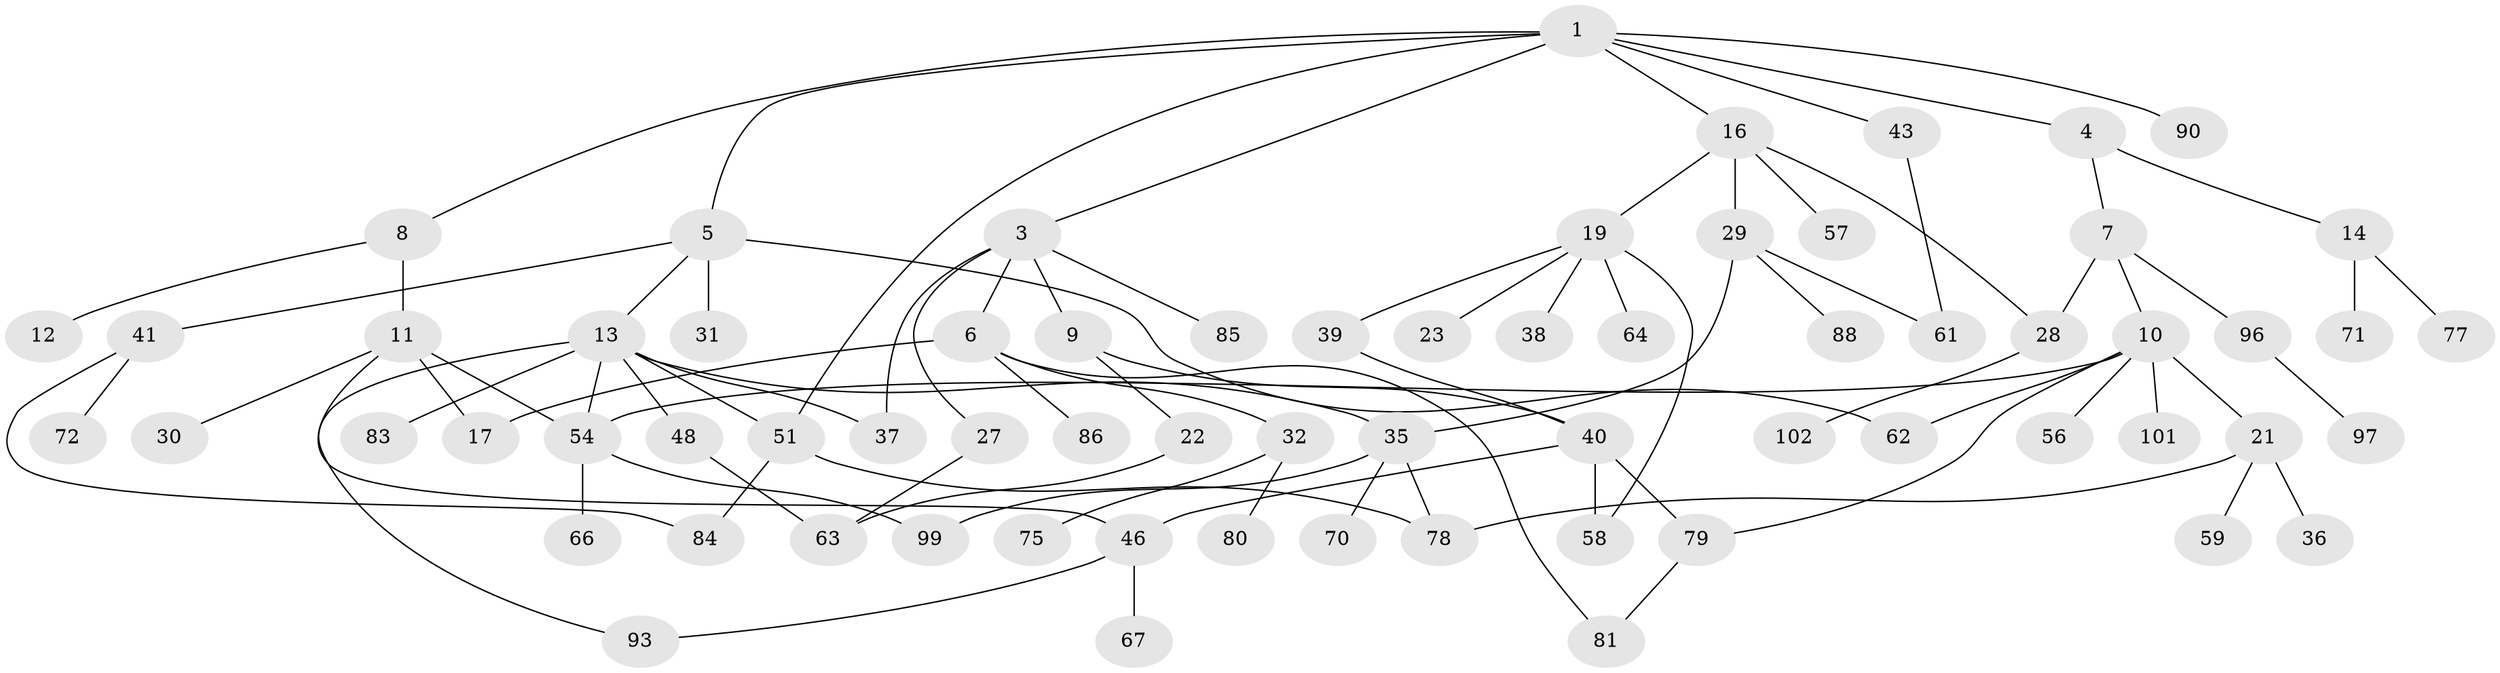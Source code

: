 // Generated by graph-tools (version 1.1) at 2025/23/03/03/25 07:23:31]
// undirected, 68 vertices, 88 edges
graph export_dot {
graph [start="1"]
  node [color=gray90,style=filled];
  1 [super="+2"];
  3 [super="+103"];
  4;
  5 [super="+18"];
  6 [super="+26"];
  7 [super="+89"];
  8;
  9;
  10 [super="+15"];
  11 [super="+24"];
  12;
  13 [super="+47"];
  14 [super="+50"];
  16 [super="+53"];
  17 [super="+20"];
  19 [super="+45"];
  21 [super="+25"];
  22;
  23 [super="+34"];
  27 [super="+69"];
  28 [super="+95"];
  29 [super="+74"];
  30 [super="+44"];
  31 [super="+33"];
  32 [super="+68"];
  35 [super="+52"];
  36;
  37;
  38 [super="+42"];
  39 [super="+55"];
  40 [super="+92"];
  41 [super="+49"];
  43;
  46 [super="+60"];
  48 [super="+98"];
  51 [super="+65"];
  54 [super="+76"];
  56;
  57;
  58;
  59;
  61;
  62 [super="+87"];
  63 [super="+82"];
  64;
  66 [super="+73"];
  67;
  70;
  71;
  72;
  75;
  77;
  78;
  79;
  80;
  81 [super="+91"];
  83 [super="+94"];
  84;
  85;
  86;
  88;
  90;
  93;
  96;
  97;
  99 [super="+100"];
  101;
  102;
  1 -- 5;
  1 -- 16;
  1 -- 43;
  1 -- 90;
  1 -- 51;
  1 -- 3;
  1 -- 4;
  1 -- 8;
  3 -- 6;
  3 -- 9;
  3 -- 27;
  3 -- 85;
  3 -- 37;
  4 -- 7;
  4 -- 14;
  5 -- 13;
  5 -- 41;
  5 -- 31;
  5 -- 62;
  6 -- 32;
  6 -- 81;
  6 -- 17;
  6 -- 86;
  7 -- 10;
  7 -- 28;
  7 -- 96;
  8 -- 11;
  8 -- 12;
  9 -- 22;
  9 -- 40;
  10 -- 56;
  10 -- 79;
  10 -- 101;
  10 -- 21;
  10 -- 62;
  10 -- 54;
  11 -- 17;
  11 -- 54;
  11 -- 46;
  11 -- 30;
  13 -- 35;
  13 -- 37;
  13 -- 54 [weight=2];
  13 -- 83;
  13 -- 48;
  13 -- 51;
  13 -- 93;
  14 -- 77;
  14 -- 71;
  16 -- 19;
  16 -- 28;
  16 -- 29;
  16 -- 57;
  19 -- 23;
  19 -- 38;
  19 -- 39;
  19 -- 64;
  19 -- 58;
  21 -- 59;
  21 -- 36;
  21 -- 78;
  22 -- 63;
  27 -- 63;
  28 -- 102;
  29 -- 35;
  29 -- 88;
  29 -- 61;
  32 -- 75;
  32 -- 80;
  35 -- 70;
  35 -- 99;
  35 -- 78;
  39 -- 40;
  40 -- 58;
  40 -- 79;
  40 -- 46;
  41 -- 72;
  41 -- 84;
  43 -- 61;
  46 -- 67;
  46 -- 93;
  48 -- 63;
  51 -- 78;
  51 -- 84;
  54 -- 66;
  54 -- 99;
  79 -- 81;
  96 -- 97;
}
